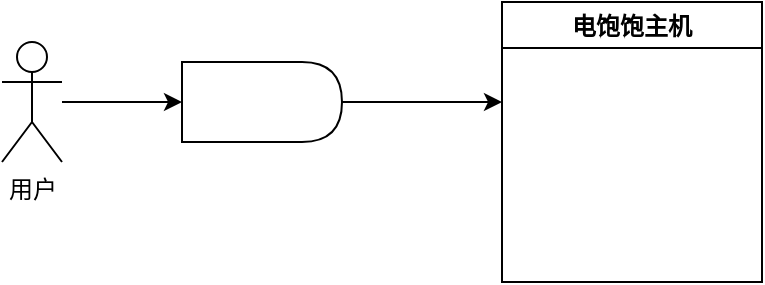 <mxfile version="12.2.6" type="github" pages="1">
  <diagram id="E6mZis0rzN9z0cpXUbIy" name="第 1 页">
    <mxGraphModel dx="1666" dy="793" grid="1" gridSize="10" guides="1" tooltips="1" connect="1" arrows="1" fold="1" page="1" pageScale="1" pageWidth="3300" pageHeight="4681" math="0" shadow="0">
      <root>
        <mxCell id="0"/>
        <mxCell id="1" parent="0"/>
        <mxCell id="2chJvBkL3SxL0DrdK62e-4" style="edgeStyle=orthogonalEdgeStyle;rounded=0;orthogonalLoop=1;jettySize=auto;html=1;entryX=0;entryY=0.5;entryDx=0;entryDy=0;" edge="1" parent="1" source="1ESeGN69Pckd7pXNOVfS-1" target="2chJvBkL3SxL0DrdK62e-1">
          <mxGeometry relative="1" as="geometry"/>
        </mxCell>
        <mxCell id="1ESeGN69Pckd7pXNOVfS-1" value="用户" style="shape=umlActor;verticalLabelPosition=bottom;labelBackgroundColor=#ffffff;verticalAlign=top;html=1;outlineConnect=0;" parent="1" vertex="1">
          <mxGeometry x="130" y="340" width="30" height="60" as="geometry"/>
        </mxCell>
        <mxCell id="1ESeGN69Pckd7pXNOVfS-6" value="电饱饱主机" style="swimlane;" parent="1" vertex="1">
          <mxGeometry x="380" y="320" width="130" height="140" as="geometry"/>
        </mxCell>
        <mxCell id="2chJvBkL3SxL0DrdK62e-5" style="edgeStyle=orthogonalEdgeStyle;rounded=0;orthogonalLoop=1;jettySize=auto;html=1;" edge="1" parent="1" source="2chJvBkL3SxL0DrdK62e-1">
          <mxGeometry relative="1" as="geometry">
            <mxPoint x="380" y="370" as="targetPoint"/>
          </mxGeometry>
        </mxCell>
        <mxCell id="2chJvBkL3SxL0DrdK62e-1" value="" style="shape=delay;whiteSpace=wrap;html=1;" vertex="1" parent="1">
          <mxGeometry x="220" y="350" width="80" height="40" as="geometry"/>
        </mxCell>
      </root>
    </mxGraphModel>
  </diagram>
</mxfile>
